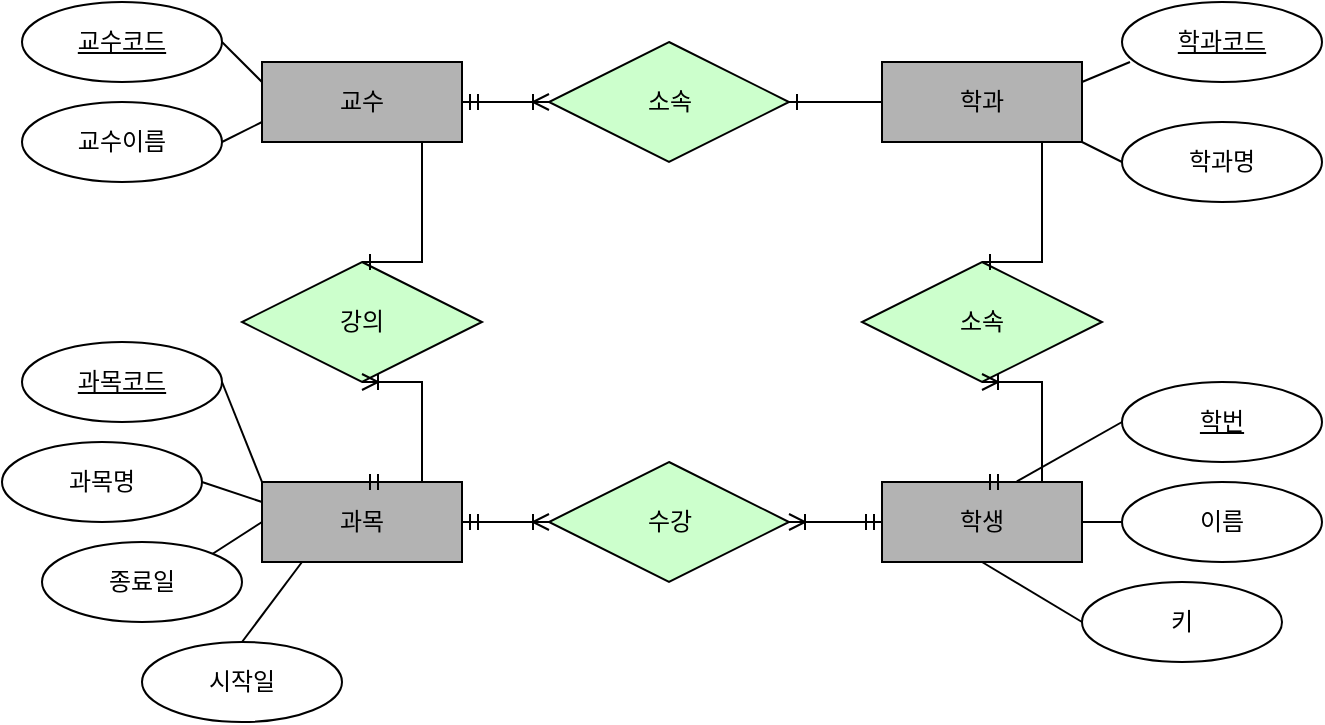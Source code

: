 <mxfile version="22.1.16" type="github">
  <diagram name="페이지-1" id="dzYaw3JHnLUwOxPK2a7I">
    <mxGraphModel dx="1674" dy="780" grid="1" gridSize="10" guides="1" tooltips="1" connect="1" arrows="1" fold="1" page="1" pageScale="1" pageWidth="827" pageHeight="1169" math="0" shadow="0">
      <root>
        <mxCell id="0" />
        <mxCell id="1" parent="0" />
        <mxCell id="1UCQTwcmeGhCNzUPVdZC-2" value="학생" style="whiteSpace=wrap;html=1;align=center;fillColor=#B3B3B3;" vertex="1" parent="1">
          <mxGeometry x="520" y="370" width="100" height="40" as="geometry" />
        </mxCell>
        <mxCell id="1UCQTwcmeGhCNzUPVdZC-3" value="과목" style="whiteSpace=wrap;html=1;align=center;fillColor=#B3B3B3;" vertex="1" parent="1">
          <mxGeometry x="210" y="370" width="100" height="40" as="geometry" />
        </mxCell>
        <mxCell id="1UCQTwcmeGhCNzUPVdZC-4" value="학과" style="whiteSpace=wrap;html=1;align=center;fillColor=#B3B3B3;" vertex="1" parent="1">
          <mxGeometry x="520" y="160" width="100" height="40" as="geometry" />
        </mxCell>
        <mxCell id="1UCQTwcmeGhCNzUPVdZC-5" value="교수" style="whiteSpace=wrap;html=1;align=center;fillColor=#B3B3B3;" vertex="1" parent="1">
          <mxGeometry x="210" y="160" width="100" height="40" as="geometry" />
        </mxCell>
        <mxCell id="1UCQTwcmeGhCNzUPVdZC-8" value="강의" style="shape=rhombus;perimeter=rhombusPerimeter;whiteSpace=wrap;html=1;align=center;fillColor=#CCFFCC;" vertex="1" parent="1">
          <mxGeometry x="200" y="260" width="120" height="60" as="geometry" />
        </mxCell>
        <mxCell id="1UCQTwcmeGhCNzUPVdZC-9" value="소속" style="shape=rhombus;perimeter=rhombusPerimeter;whiteSpace=wrap;html=1;align=center;fillColor=#CCFFCC;" vertex="1" parent="1">
          <mxGeometry x="510" y="260" width="120" height="60" as="geometry" />
        </mxCell>
        <mxCell id="1UCQTwcmeGhCNzUPVdZC-10" value="수강" style="shape=rhombus;perimeter=rhombusPerimeter;whiteSpace=wrap;html=1;align=center;fillColor=#CCFFCC;" vertex="1" parent="1">
          <mxGeometry x="353.5" y="360" width="120" height="60" as="geometry" />
        </mxCell>
        <mxCell id="1UCQTwcmeGhCNzUPVdZC-11" value="소속" style="shape=rhombus;perimeter=rhombusPerimeter;whiteSpace=wrap;html=1;align=center;fillColor=#CCFFCC;" vertex="1" parent="1">
          <mxGeometry x="353.5" y="150" width="120" height="60" as="geometry" />
        </mxCell>
        <mxCell id="1UCQTwcmeGhCNzUPVdZC-13" value="학번" style="ellipse;whiteSpace=wrap;html=1;align=center;fontStyle=4;" vertex="1" parent="1">
          <mxGeometry x="640" y="320" width="100" height="40" as="geometry" />
        </mxCell>
        <mxCell id="1UCQTwcmeGhCNzUPVdZC-14" value="과목코드" style="ellipse;whiteSpace=wrap;html=1;align=center;fontStyle=4;" vertex="1" parent="1">
          <mxGeometry x="90" y="300" width="100" height="40" as="geometry" />
        </mxCell>
        <mxCell id="1UCQTwcmeGhCNzUPVdZC-15" value="학과코드" style="ellipse;whiteSpace=wrap;html=1;align=center;fontStyle=4;" vertex="1" parent="1">
          <mxGeometry x="640" y="130" width="100" height="40" as="geometry" />
        </mxCell>
        <mxCell id="1UCQTwcmeGhCNzUPVdZC-16" value="교수코드" style="ellipse;whiteSpace=wrap;html=1;align=center;fontStyle=4;" vertex="1" parent="1">
          <mxGeometry x="90" y="130" width="100" height="40" as="geometry" />
        </mxCell>
        <mxCell id="1UCQTwcmeGhCNzUPVdZC-24" value="교수이름" style="ellipse;whiteSpace=wrap;html=1;align=center;" vertex="1" parent="1">
          <mxGeometry x="90" y="180" width="100" height="40" as="geometry" />
        </mxCell>
        <mxCell id="1UCQTwcmeGhCNzUPVdZC-25" value="이름" style="ellipse;whiteSpace=wrap;html=1;align=center;" vertex="1" parent="1">
          <mxGeometry x="640" y="370" width="100" height="40" as="geometry" />
        </mxCell>
        <mxCell id="1UCQTwcmeGhCNzUPVdZC-26" value="키" style="ellipse;whiteSpace=wrap;html=1;align=center;" vertex="1" parent="1">
          <mxGeometry x="620" y="420" width="100" height="40" as="geometry" />
        </mxCell>
        <mxCell id="1UCQTwcmeGhCNzUPVdZC-27" value="시작일" style="ellipse;whiteSpace=wrap;html=1;align=center;" vertex="1" parent="1">
          <mxGeometry x="150" y="450" width="100" height="40" as="geometry" />
        </mxCell>
        <mxCell id="1UCQTwcmeGhCNzUPVdZC-28" value="종료일" style="ellipse;whiteSpace=wrap;html=1;align=center;" vertex="1" parent="1">
          <mxGeometry x="100" y="400" width="100" height="40" as="geometry" />
        </mxCell>
        <mxCell id="1UCQTwcmeGhCNzUPVdZC-29" value="과목명" style="ellipse;whiteSpace=wrap;html=1;align=center;" vertex="1" parent="1">
          <mxGeometry x="80" y="350" width="100" height="40" as="geometry" />
        </mxCell>
        <mxCell id="1UCQTwcmeGhCNzUPVdZC-30" value="학과명" style="ellipse;whiteSpace=wrap;html=1;align=center;" vertex="1" parent="1">
          <mxGeometry x="640" y="190" width="100" height="40" as="geometry" />
        </mxCell>
        <mxCell id="1UCQTwcmeGhCNzUPVdZC-31" value="" style="edgeStyle=entityRelationEdgeStyle;fontSize=12;html=1;endArrow=ERoneToMany;startArrow=ERmandOne;rounded=0;entryX=0;entryY=0.5;entryDx=0;entryDy=0;" edge="1" parent="1" target="1UCQTwcmeGhCNzUPVdZC-10">
          <mxGeometry width="100" height="100" relative="1" as="geometry">
            <mxPoint x="310" y="390" as="sourcePoint" />
            <mxPoint x="410" y="290" as="targetPoint" />
          </mxGeometry>
        </mxCell>
        <mxCell id="1UCQTwcmeGhCNzUPVdZC-41" value="" style="edgeStyle=entityRelationEdgeStyle;fontSize=12;html=1;endArrow=ERoneToMany;startArrow=ERmandOne;rounded=0;entryX=1;entryY=0.5;entryDx=0;entryDy=0;exitX=0;exitY=0.5;exitDx=0;exitDy=0;" edge="1" parent="1" source="1UCQTwcmeGhCNzUPVdZC-2" target="1UCQTwcmeGhCNzUPVdZC-10">
          <mxGeometry width="100" height="100" relative="1" as="geometry">
            <mxPoint x="460" y="330" as="sourcePoint" />
            <mxPoint x="510" y="409" as="targetPoint" />
          </mxGeometry>
        </mxCell>
        <mxCell id="1UCQTwcmeGhCNzUPVdZC-42" value="" style="endArrow=none;html=1;rounded=0;exitX=0.5;exitY=1;exitDx=0;exitDy=0;entryX=0;entryY=0.5;entryDx=0;entryDy=0;" edge="1" parent="1" source="1UCQTwcmeGhCNzUPVdZC-2" target="1UCQTwcmeGhCNzUPVdZC-26">
          <mxGeometry relative="1" as="geometry">
            <mxPoint x="470" y="469.5" as="sourcePoint" />
            <mxPoint x="630" y="469.5" as="targetPoint" />
          </mxGeometry>
        </mxCell>
        <mxCell id="1UCQTwcmeGhCNzUPVdZC-44" value="" style="endArrow=none;html=1;rounded=0;exitX=1;exitY=0.5;exitDx=0;exitDy=0;entryX=0;entryY=0.5;entryDx=0;entryDy=0;" edge="1" parent="1" source="1UCQTwcmeGhCNzUPVdZC-2" target="1UCQTwcmeGhCNzUPVdZC-25">
          <mxGeometry relative="1" as="geometry">
            <mxPoint x="580" y="420" as="sourcePoint" />
            <mxPoint x="630" y="450" as="targetPoint" />
          </mxGeometry>
        </mxCell>
        <mxCell id="1UCQTwcmeGhCNzUPVdZC-45" value="" style="endArrow=none;html=1;rounded=0;exitX=0.67;exitY=0;exitDx=0;exitDy=0;entryX=0;entryY=0.5;entryDx=0;entryDy=0;exitPerimeter=0;" edge="1" parent="1" source="1UCQTwcmeGhCNzUPVdZC-2" target="1UCQTwcmeGhCNzUPVdZC-13">
          <mxGeometry relative="1" as="geometry">
            <mxPoint x="600" y="340" as="sourcePoint" />
            <mxPoint x="650" y="370" as="targetPoint" />
          </mxGeometry>
        </mxCell>
        <mxCell id="1UCQTwcmeGhCNzUPVdZC-46" value="" style="endArrow=none;html=1;rounded=0;exitX=1;exitY=1;exitDx=0;exitDy=0;entryX=0;entryY=0.5;entryDx=0;entryDy=0;" edge="1" parent="1" source="1UCQTwcmeGhCNzUPVdZC-4" target="1UCQTwcmeGhCNzUPVdZC-30">
          <mxGeometry relative="1" as="geometry">
            <mxPoint x="610" y="219" as="sourcePoint" />
            <mxPoint x="630" y="219" as="targetPoint" />
          </mxGeometry>
        </mxCell>
        <mxCell id="1UCQTwcmeGhCNzUPVdZC-47" value="" style="endArrow=none;html=1;rounded=0;exitX=1;exitY=0.25;exitDx=0;exitDy=0;entryX=0.04;entryY=0.75;entryDx=0;entryDy=0;entryPerimeter=0;" edge="1" parent="1" source="1UCQTwcmeGhCNzUPVdZC-4" target="1UCQTwcmeGhCNzUPVdZC-15">
          <mxGeometry relative="1" as="geometry">
            <mxPoint x="630" y="210" as="sourcePoint" />
            <mxPoint x="650" y="220" as="targetPoint" />
          </mxGeometry>
        </mxCell>
        <mxCell id="1UCQTwcmeGhCNzUPVdZC-48" value="" style="endArrow=none;html=1;rounded=0;exitX=1;exitY=0.5;exitDx=0;exitDy=0;entryX=0;entryY=0.25;entryDx=0;entryDy=0;" edge="1" parent="1" source="1UCQTwcmeGhCNzUPVdZC-16" target="1UCQTwcmeGhCNzUPVdZC-5">
          <mxGeometry relative="1" as="geometry">
            <mxPoint x="180" y="150" as="sourcePoint" />
            <mxPoint x="233" y="120" as="targetPoint" />
          </mxGeometry>
        </mxCell>
        <mxCell id="1UCQTwcmeGhCNzUPVdZC-49" value="" style="endArrow=none;html=1;rounded=0;exitX=1;exitY=0.5;exitDx=0;exitDy=0;entryX=0;entryY=0.75;entryDx=0;entryDy=0;" edge="1" parent="1" source="1UCQTwcmeGhCNzUPVdZC-24" target="1UCQTwcmeGhCNzUPVdZC-5">
          <mxGeometry relative="1" as="geometry">
            <mxPoint x="200" y="160" as="sourcePoint" />
            <mxPoint x="220" y="180" as="targetPoint" />
          </mxGeometry>
        </mxCell>
        <mxCell id="1UCQTwcmeGhCNzUPVdZC-50" value="" style="endArrow=none;html=1;rounded=0;exitX=1;exitY=0.5;exitDx=0;exitDy=0;entryX=0;entryY=0;entryDx=0;entryDy=0;" edge="1" parent="1" source="1UCQTwcmeGhCNzUPVdZC-14" target="1UCQTwcmeGhCNzUPVdZC-3">
          <mxGeometry relative="1" as="geometry">
            <mxPoint x="190" y="320" as="sourcePoint" />
            <mxPoint x="210" y="340" as="targetPoint" />
          </mxGeometry>
        </mxCell>
        <mxCell id="1UCQTwcmeGhCNzUPVdZC-51" value="" style="endArrow=none;html=1;rounded=0;exitX=1;exitY=0.5;exitDx=0;exitDy=0;entryX=0;entryY=0.25;entryDx=0;entryDy=0;" edge="1" parent="1" source="1UCQTwcmeGhCNzUPVdZC-29" target="1UCQTwcmeGhCNzUPVdZC-3">
          <mxGeometry relative="1" as="geometry">
            <mxPoint x="200" y="330" as="sourcePoint" />
            <mxPoint x="220" y="380" as="targetPoint" />
          </mxGeometry>
        </mxCell>
        <mxCell id="1UCQTwcmeGhCNzUPVdZC-52" value="" style="endArrow=none;html=1;rounded=0;exitX=1;exitY=0;exitDx=0;exitDy=0;entryX=0;entryY=0.5;entryDx=0;entryDy=0;" edge="1" parent="1" source="1UCQTwcmeGhCNzUPVdZC-28" target="1UCQTwcmeGhCNzUPVdZC-3">
          <mxGeometry relative="1" as="geometry">
            <mxPoint x="190" y="380" as="sourcePoint" />
            <mxPoint x="220" y="390" as="targetPoint" />
          </mxGeometry>
        </mxCell>
        <mxCell id="1UCQTwcmeGhCNzUPVdZC-53" value="" style="endArrow=none;html=1;rounded=0;exitX=1;exitY=0.5;exitDx=0;exitDy=0;entryX=0.5;entryY=0;entryDx=0;entryDy=0;" edge="1" parent="1" target="1UCQTwcmeGhCNzUPVdZC-27">
          <mxGeometry relative="1" as="geometry">
            <mxPoint x="230" y="410" as="sourcePoint" />
            <mxPoint x="250" y="460" as="targetPoint" />
          </mxGeometry>
        </mxCell>
        <mxCell id="1UCQTwcmeGhCNzUPVdZC-55" value="" style="edgeStyle=entityRelationEdgeStyle;fontSize=12;html=1;endArrow=ERone;endFill=1;rounded=0;exitX=0.5;exitY=1;exitDx=0;exitDy=0;entryX=0.5;entryY=0;entryDx=0;entryDy=0;" edge="1" parent="1" source="1UCQTwcmeGhCNzUPVdZC-5" target="1UCQTwcmeGhCNzUPVdZC-8">
          <mxGeometry width="100" height="100" relative="1" as="geometry">
            <mxPoint x="290" y="340" as="sourcePoint" />
            <mxPoint x="390" y="240" as="targetPoint" />
          </mxGeometry>
        </mxCell>
        <mxCell id="1UCQTwcmeGhCNzUPVdZC-56" value="" style="edgeStyle=entityRelationEdgeStyle;fontSize=12;html=1;endArrow=ERoneToMany;startArrow=ERmandOne;rounded=0;exitX=0.5;exitY=0;exitDx=0;exitDy=0;entryX=0.5;entryY=1;entryDx=0;entryDy=0;entryPerimeter=0;" edge="1" parent="1" source="1UCQTwcmeGhCNzUPVdZC-3" target="1UCQTwcmeGhCNzUPVdZC-8">
          <mxGeometry width="100" height="100" relative="1" as="geometry">
            <mxPoint x="300" y="360" as="sourcePoint" />
            <mxPoint x="250" y="330" as="targetPoint" />
          </mxGeometry>
        </mxCell>
        <mxCell id="1UCQTwcmeGhCNzUPVdZC-57" value="" style="edgeStyle=entityRelationEdgeStyle;fontSize=12;html=1;endArrow=ERoneToMany;startArrow=ERmandOne;rounded=0;exitX=0.5;exitY=0;exitDx=0;exitDy=0;entryX=0.5;entryY=1;entryDx=0;entryDy=0;" edge="1" parent="1" source="1UCQTwcmeGhCNzUPVdZC-2" target="1UCQTwcmeGhCNzUPVdZC-9">
          <mxGeometry width="100" height="100" relative="1" as="geometry">
            <mxPoint x="460" y="350" as="sourcePoint" />
            <mxPoint x="460" y="300" as="targetPoint" />
          </mxGeometry>
        </mxCell>
        <mxCell id="1UCQTwcmeGhCNzUPVdZC-58" value="" style="edgeStyle=entityRelationEdgeStyle;fontSize=12;html=1;endArrow=ERoneToMany;startArrow=ERmandOne;rounded=0;exitX=1;exitY=0.5;exitDx=0;exitDy=0;entryX=0;entryY=0.5;entryDx=0;entryDy=0;" edge="1" parent="1" source="1UCQTwcmeGhCNzUPVdZC-5" target="1UCQTwcmeGhCNzUPVdZC-11">
          <mxGeometry width="100" height="100" relative="1" as="geometry">
            <mxPoint x="360" y="270" as="sourcePoint" />
            <mxPoint x="360" y="220" as="targetPoint" />
          </mxGeometry>
        </mxCell>
        <mxCell id="1UCQTwcmeGhCNzUPVdZC-59" value="" style="edgeStyle=entityRelationEdgeStyle;fontSize=12;html=1;endArrow=ERone;endFill=1;rounded=0;exitX=0;exitY=0.5;exitDx=0;exitDy=0;entryX=1;entryY=0.5;entryDx=0;entryDy=0;" edge="1" parent="1" source="1UCQTwcmeGhCNzUPVdZC-4" target="1UCQTwcmeGhCNzUPVdZC-11">
          <mxGeometry width="100" height="100" relative="1" as="geometry">
            <mxPoint x="400" y="300" as="sourcePoint" />
            <mxPoint x="500" y="200" as="targetPoint" />
          </mxGeometry>
        </mxCell>
        <mxCell id="1UCQTwcmeGhCNzUPVdZC-60" value="" style="edgeStyle=entityRelationEdgeStyle;fontSize=12;html=1;endArrow=ERone;endFill=1;rounded=0;exitX=0.5;exitY=1;exitDx=0;exitDy=0;entryX=0.5;entryY=0;entryDx=0;entryDy=0;" edge="1" parent="1" source="1UCQTwcmeGhCNzUPVdZC-4" target="1UCQTwcmeGhCNzUPVdZC-9">
          <mxGeometry width="100" height="100" relative="1" as="geometry">
            <mxPoint x="536" y="230" as="sourcePoint" />
            <mxPoint x="490" y="230" as="targetPoint" />
            <Array as="points">
              <mxPoint x="566" y="200" />
            </Array>
          </mxGeometry>
        </mxCell>
      </root>
    </mxGraphModel>
  </diagram>
</mxfile>
